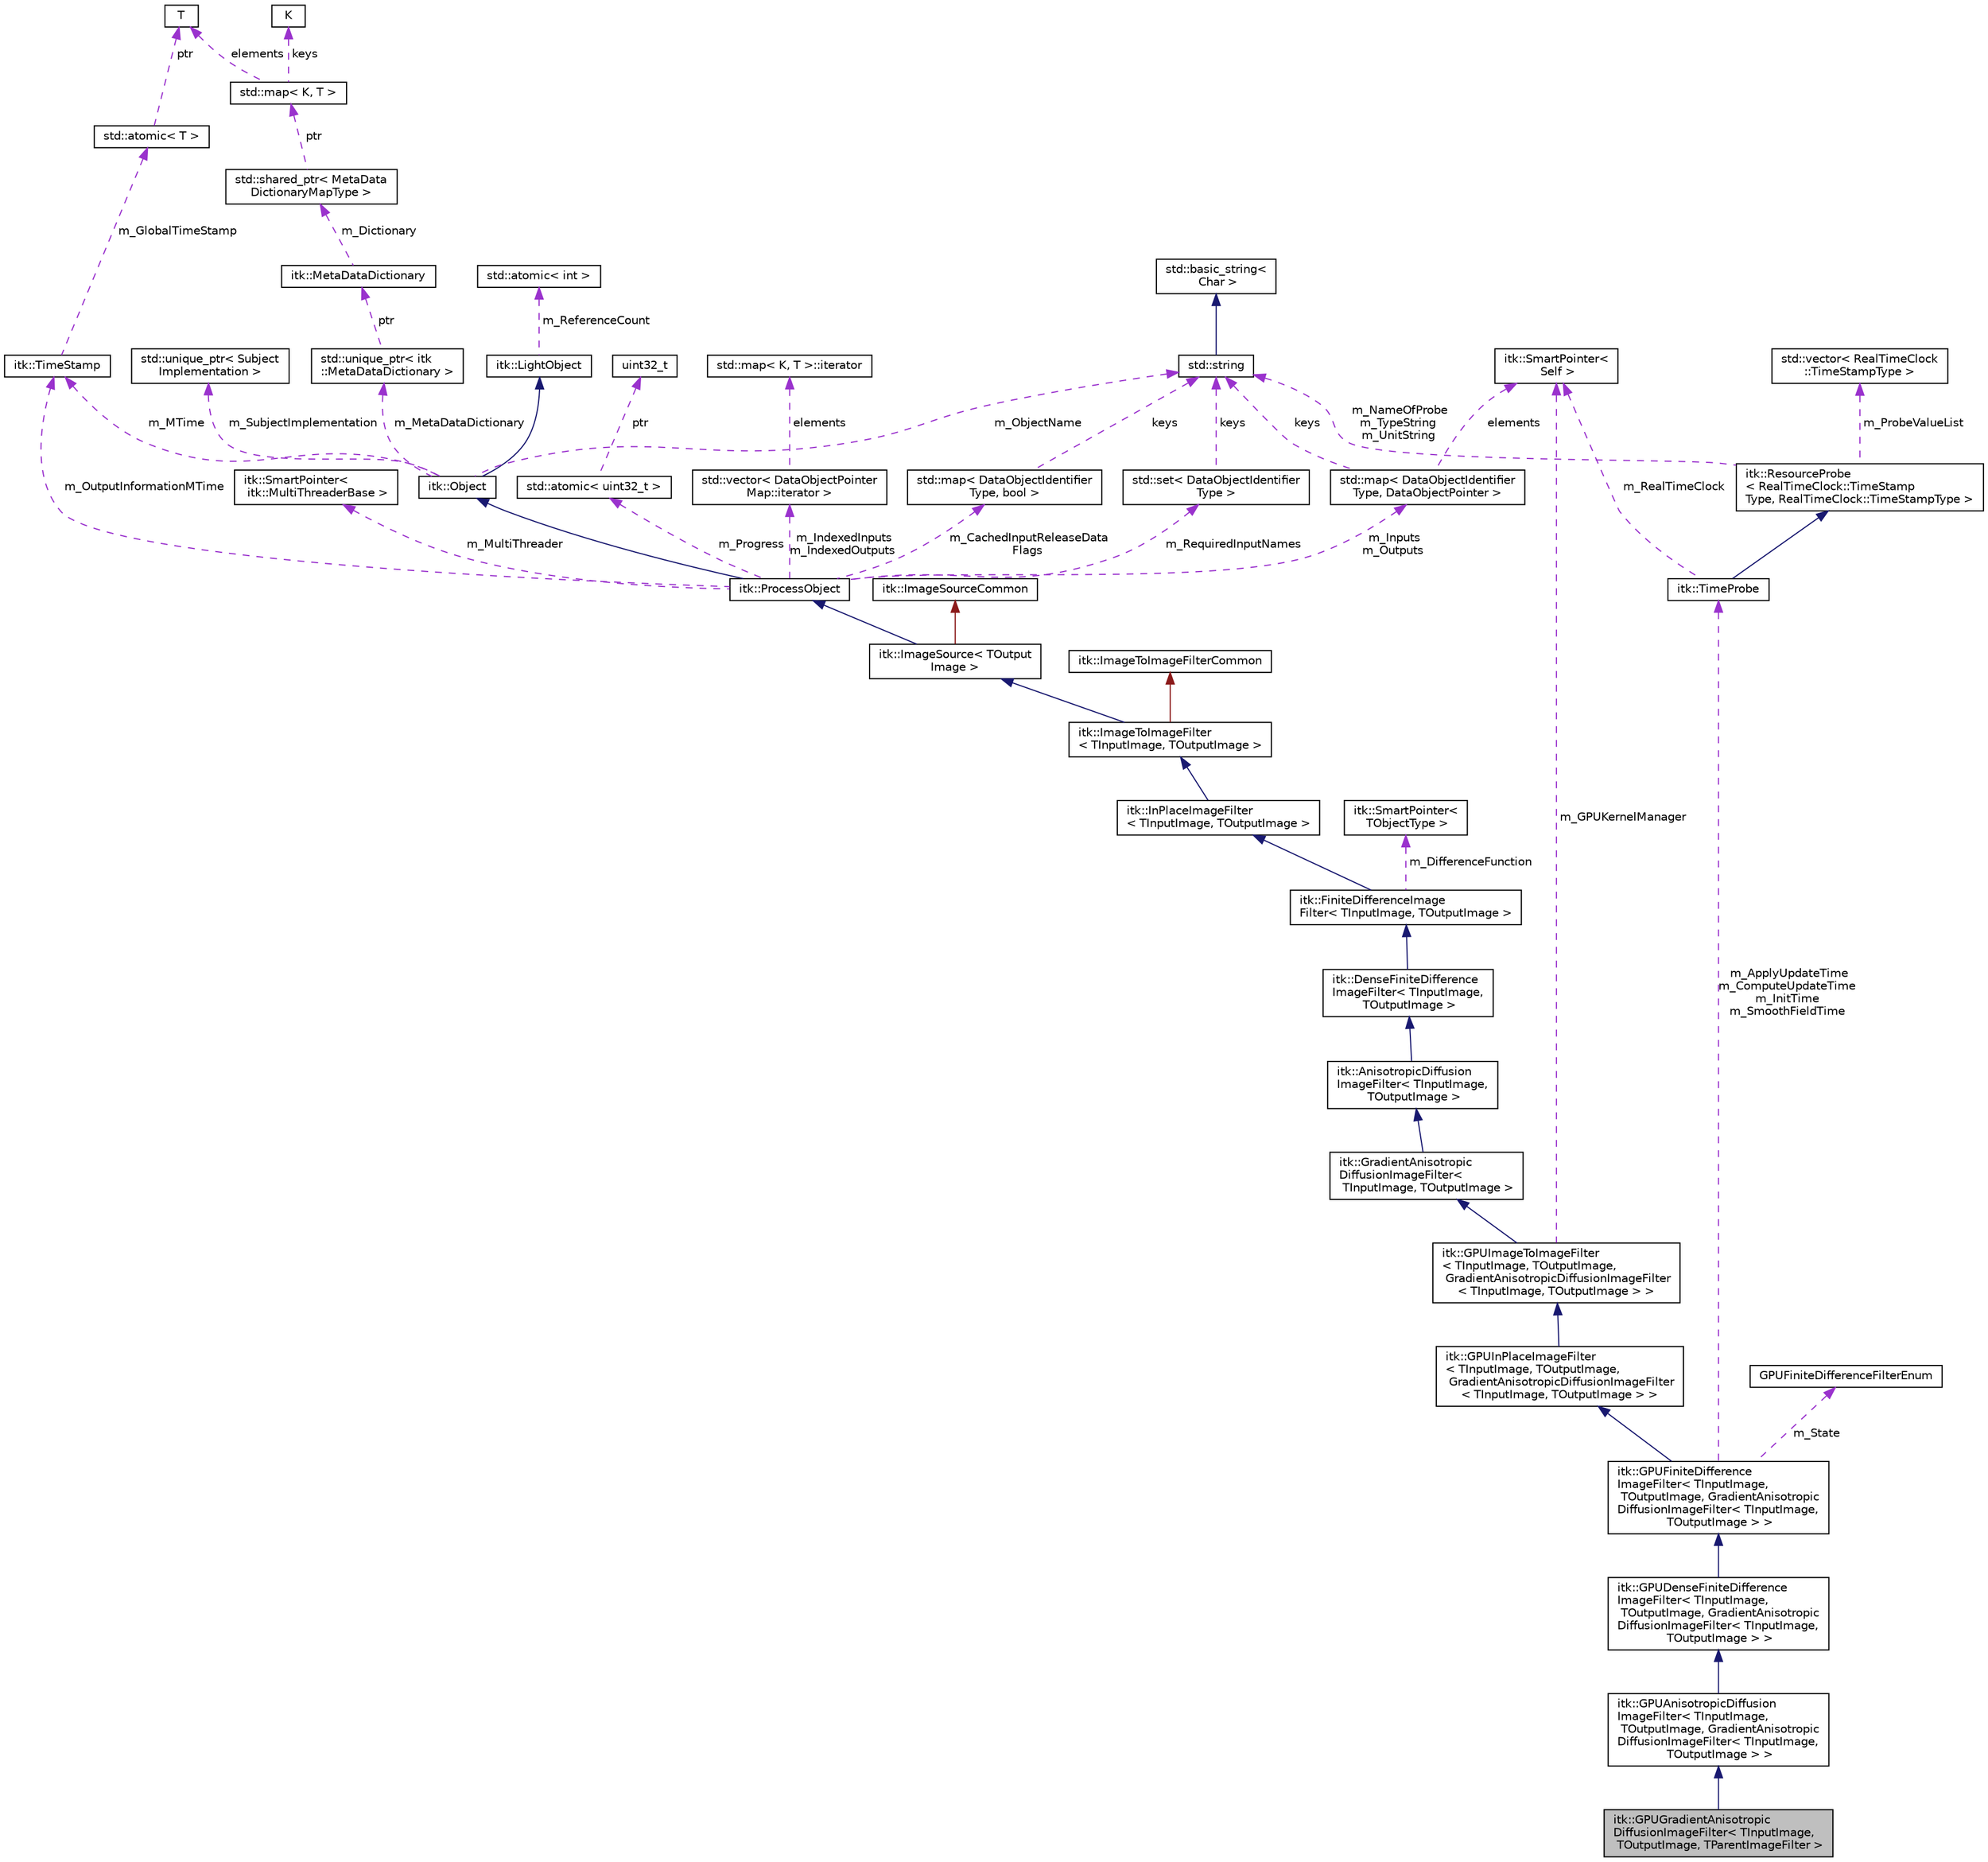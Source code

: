 digraph "itk::GPUGradientAnisotropicDiffusionImageFilter&lt; TInputImage, TOutputImage, TParentImageFilter &gt;"
{
 // LATEX_PDF_SIZE
  edge [fontname="Helvetica",fontsize="10",labelfontname="Helvetica",labelfontsize="10"];
  node [fontname="Helvetica",fontsize="10",shape=record];
  Node1 [label="itk::GPUGradientAnisotropic\lDiffusionImageFilter\< TInputImage,\l TOutputImage, TParentImageFilter \>",height=0.2,width=0.4,color="black", fillcolor="grey75", style="filled", fontcolor="black",tooltip=" "];
  Node2 -> Node1 [dir="back",color="midnightblue",fontsize="10",style="solid",fontname="Helvetica"];
  Node2 [label="itk::GPUAnisotropicDiffusion\lImageFilter\< TInputImage,\l TOutputImage, GradientAnisotropic\lDiffusionImageFilter\< TInputImage,\l TOutputImage \> \>",height=0.2,width=0.4,color="black", fillcolor="white", style="filled",URL="$classitk_1_1GPUAnisotropicDiffusionImageFilter.html",tooltip=" "];
  Node3 -> Node2 [dir="back",color="midnightblue",fontsize="10",style="solid",fontname="Helvetica"];
  Node3 [label="itk::GPUDenseFiniteDifference\lImageFilter\< TInputImage,\l TOutputImage, GradientAnisotropic\lDiffusionImageFilter\< TInputImage,\l TOutputImage \> \>",height=0.2,width=0.4,color="black", fillcolor="white", style="filled",URL="$classitk_1_1GPUDenseFiniteDifferenceImageFilter.html",tooltip=" "];
  Node4 -> Node3 [dir="back",color="midnightblue",fontsize="10",style="solid",fontname="Helvetica"];
  Node4 [label="itk::GPUFiniteDifference\lImageFilter\< TInputImage,\l TOutputImage, GradientAnisotropic\lDiffusionImageFilter\< TInputImage,\l TOutputImage \> \>",height=0.2,width=0.4,color="black", fillcolor="white", style="filled",URL="$classitk_1_1GPUFiniteDifferenceImageFilter.html",tooltip=" "];
  Node5 -> Node4 [dir="back",color="midnightblue",fontsize="10",style="solid",fontname="Helvetica"];
  Node5 [label="itk::GPUInPlaceImageFilter\l\< TInputImage, TOutputImage,\l GradientAnisotropicDiffusionImageFilter\l\< TInputImage, TOutputImage \> \>",height=0.2,width=0.4,color="black", fillcolor="white", style="filled",URL="$classitk_1_1GPUInPlaceImageFilter.html",tooltip=" "];
  Node6 -> Node5 [dir="back",color="midnightblue",fontsize="10",style="solid",fontname="Helvetica"];
  Node6 [label="itk::GPUImageToImageFilter\l\< TInputImage, TOutputImage,\l GradientAnisotropicDiffusionImageFilter\l\< TInputImage, TOutputImage \> \>",height=0.2,width=0.4,color="black", fillcolor="white", style="filled",URL="$classitk_1_1GPUImageToImageFilter.html",tooltip=" "];
  Node7 -> Node6 [dir="back",color="midnightblue",fontsize="10",style="solid",fontname="Helvetica"];
  Node7 [label="itk::GradientAnisotropic\lDiffusionImageFilter\<\l TInputImage, TOutputImage \>",height=0.2,width=0.4,color="black", fillcolor="white", style="filled",URL="$classitk_1_1GradientAnisotropicDiffusionImageFilter.html",tooltip="This filter performs anisotropic diffusion on a scalar itk::Image using the classic Perona-Malik,..."];
  Node8 -> Node7 [dir="back",color="midnightblue",fontsize="10",style="solid",fontname="Helvetica"];
  Node8 [label="itk::AnisotropicDiffusion\lImageFilter\< TInputImage,\l TOutputImage \>",height=0.2,width=0.4,color="black", fillcolor="white", style="filled",URL="$classitk_1_1AnisotropicDiffusionImageFilter.html",tooltip=" "];
  Node9 -> Node8 [dir="back",color="midnightblue",fontsize="10",style="solid",fontname="Helvetica"];
  Node9 [label="itk::DenseFiniteDifference\lImageFilter\< TInputImage,\l TOutputImage \>",height=0.2,width=0.4,color="black", fillcolor="white", style="filled",URL="$classitk_1_1DenseFiniteDifferenceImageFilter.html",tooltip=" "];
  Node10 -> Node9 [dir="back",color="midnightblue",fontsize="10",style="solid",fontname="Helvetica"];
  Node10 [label="itk::FiniteDifferenceImage\lFilter\< TInputImage, TOutputImage \>",height=0.2,width=0.4,color="black", fillcolor="white", style="filled",URL="$classitk_1_1FiniteDifferenceImageFilter.html",tooltip=" "];
  Node11 -> Node10 [dir="back",color="midnightblue",fontsize="10",style="solid",fontname="Helvetica"];
  Node11 [label="itk::InPlaceImageFilter\l\< TInputImage, TOutputImage \>",height=0.2,width=0.4,color="black", fillcolor="white", style="filled",URL="$classitk_1_1InPlaceImageFilter.html",tooltip=" "];
  Node12 -> Node11 [dir="back",color="midnightblue",fontsize="10",style="solid",fontname="Helvetica"];
  Node12 [label="itk::ImageToImageFilter\l\< TInputImage, TOutputImage \>",height=0.2,width=0.4,color="black", fillcolor="white", style="filled",URL="$classitk_1_1ImageToImageFilter.html",tooltip="Base class for filters that take an image as input and produce an image as output."];
  Node13 -> Node12 [dir="back",color="midnightblue",fontsize="10",style="solid",fontname="Helvetica"];
  Node13 [label="itk::ImageSource\< TOutput\lImage \>",height=0.2,width=0.4,color="black", fillcolor="white", style="filled",URL="$classitk_1_1ImageSource.html",tooltip="Base class for all process objects that output image data."];
  Node14 -> Node13 [dir="back",color="midnightblue",fontsize="10",style="solid",fontname="Helvetica"];
  Node14 [label="itk::ProcessObject",height=0.2,width=0.4,color="black", fillcolor="white", style="filled",URL="$classitk_1_1ProcessObject.html",tooltip="The base class for all process objects (source, filters, mappers) in the Insight data processing pipe..."];
  Node15 -> Node14 [dir="back",color="midnightblue",fontsize="10",style="solid",fontname="Helvetica"];
  Node15 [label="itk::Object",height=0.2,width=0.4,color="black", fillcolor="white", style="filled",URL="$classitk_1_1Object.html",tooltip="Base class for most ITK classes."];
  Node16 -> Node15 [dir="back",color="midnightblue",fontsize="10",style="solid",fontname="Helvetica"];
  Node16 [label="itk::LightObject",height=0.2,width=0.4,color="black", fillcolor="white", style="filled",URL="$classitk_1_1LightObject.html",tooltip="Light weight base class for most itk classes."];
  Node17 -> Node16 [dir="back",color="darkorchid3",fontsize="10",style="dashed",label=" m_ReferenceCount" ,fontname="Helvetica"];
  Node17 [label="std::atomic\< int \>",height=0.2,width=0.4,color="black", fillcolor="white", style="filled",tooltip=" "];
  Node18 -> Node15 [dir="back",color="darkorchid3",fontsize="10",style="dashed",label=" m_MTime" ,fontname="Helvetica"];
  Node18 [label="itk::TimeStamp",height=0.2,width=0.4,color="black", fillcolor="white", style="filled",URL="$classitk_1_1TimeStamp.html",tooltip="Generate a unique, increasing time value."];
  Node19 -> Node18 [dir="back",color="darkorchid3",fontsize="10",style="dashed",label=" m_GlobalTimeStamp" ,fontname="Helvetica"];
  Node19 [label="std::atomic\< T \>",height=0.2,width=0.4,color="black", fillcolor="white", style="filled",tooltip=" "];
  Node20 -> Node19 [dir="back",color="darkorchid3",fontsize="10",style="dashed",label=" ptr" ,fontname="Helvetica"];
  Node20 [label="T",height=0.2,width=0.4,color="black", fillcolor="white", style="filled",tooltip=" "];
  Node21 -> Node15 [dir="back",color="darkorchid3",fontsize="10",style="dashed",label=" m_SubjectImplementation" ,fontname="Helvetica"];
  Node21 [label="std::unique_ptr\< Subject\lImplementation \>",height=0.2,width=0.4,color="black", fillcolor="white", style="filled",tooltip=" "];
  Node22 -> Node15 [dir="back",color="darkorchid3",fontsize="10",style="dashed",label=" m_MetaDataDictionary" ,fontname="Helvetica"];
  Node22 [label="std::unique_ptr\< itk\l::MetaDataDictionary \>",height=0.2,width=0.4,color="black", fillcolor="white", style="filled",tooltip=" "];
  Node23 -> Node22 [dir="back",color="darkorchid3",fontsize="10",style="dashed",label=" ptr" ,fontname="Helvetica"];
  Node23 [label="itk::MetaDataDictionary",height=0.2,width=0.4,color="black", fillcolor="white", style="filled",URL="$classitk_1_1MetaDataDictionary.html",tooltip="Provides a mechanism for storing a collection of arbitrary data types."];
  Node24 -> Node23 [dir="back",color="darkorchid3",fontsize="10",style="dashed",label=" m_Dictionary" ,fontname="Helvetica"];
  Node24 [label="std::shared_ptr\< MetaData\lDictionaryMapType \>",height=0.2,width=0.4,color="black", fillcolor="white", style="filled",tooltip=" "];
  Node25 -> Node24 [dir="back",color="darkorchid3",fontsize="10",style="dashed",label=" ptr" ,fontname="Helvetica"];
  Node25 [label="std::map\< K, T \>",height=0.2,width=0.4,color="black", fillcolor="white", style="filled",tooltip=" "];
  Node26 -> Node25 [dir="back",color="darkorchid3",fontsize="10",style="dashed",label=" keys" ,fontname="Helvetica"];
  Node26 [label="K",height=0.2,width=0.4,color="black", fillcolor="white", style="filled",tooltip=" "];
  Node20 -> Node25 [dir="back",color="darkorchid3",fontsize="10",style="dashed",label=" elements" ,fontname="Helvetica"];
  Node27 -> Node15 [dir="back",color="darkorchid3",fontsize="10",style="dashed",label=" m_ObjectName" ,fontname="Helvetica"];
  Node27 [label="std::string",height=0.2,width=0.4,color="black", fillcolor="white", style="filled",tooltip=" "];
  Node28 -> Node27 [dir="back",color="midnightblue",fontsize="10",style="solid",fontname="Helvetica"];
  Node28 [label="std::basic_string\<\l Char \>",height=0.2,width=0.4,color="black", fillcolor="white", style="filled",tooltip=" "];
  Node18 -> Node14 [dir="back",color="darkorchid3",fontsize="10",style="dashed",label=" m_OutputInformationMTime" ,fontname="Helvetica"];
  Node29 -> Node14 [dir="back",color="darkorchid3",fontsize="10",style="dashed",label=" m_Inputs\nm_Outputs" ,fontname="Helvetica"];
  Node29 [label="std::map\< DataObjectIdentifier\lType, DataObjectPointer \>",height=0.2,width=0.4,color="black", fillcolor="white", style="filled",tooltip=" "];
  Node27 -> Node29 [dir="back",color="darkorchid3",fontsize="10",style="dashed",label=" keys" ,fontname="Helvetica"];
  Node30 -> Node29 [dir="back",color="darkorchid3",fontsize="10",style="dashed",label=" elements" ,fontname="Helvetica"];
  Node30 [label="itk::SmartPointer\<\l Self \>",height=0.2,width=0.4,color="black", fillcolor="white", style="filled",URL="$classitk_1_1SmartPointer.html",tooltip=" "];
  Node31 -> Node14 [dir="back",color="darkorchid3",fontsize="10",style="dashed",label=" m_IndexedInputs\nm_IndexedOutputs" ,fontname="Helvetica"];
  Node31 [label="std::vector\< DataObjectPointer\lMap::iterator \>",height=0.2,width=0.4,color="black", fillcolor="white", style="filled",tooltip=" "];
  Node32 -> Node31 [dir="back",color="darkorchid3",fontsize="10",style="dashed",label=" elements" ,fontname="Helvetica"];
  Node32 [label="std::map\< K, T \>::iterator",height=0.2,width=0.4,color="black", fillcolor="white", style="filled",tooltip=" "];
  Node33 -> Node14 [dir="back",color="darkorchid3",fontsize="10",style="dashed",label=" m_CachedInputReleaseData\lFlags" ,fontname="Helvetica"];
  Node33 [label="std::map\< DataObjectIdentifier\lType, bool \>",height=0.2,width=0.4,color="black", fillcolor="white", style="filled",tooltip=" "];
  Node27 -> Node33 [dir="back",color="darkorchid3",fontsize="10",style="dashed",label=" keys" ,fontname="Helvetica"];
  Node34 -> Node14 [dir="back",color="darkorchid3",fontsize="10",style="dashed",label=" m_RequiredInputNames" ,fontname="Helvetica"];
  Node34 [label="std::set\< DataObjectIdentifier\lType \>",height=0.2,width=0.4,color="black", fillcolor="white", style="filled",tooltip=" "];
  Node27 -> Node34 [dir="back",color="darkorchid3",fontsize="10",style="dashed",label=" keys" ,fontname="Helvetica"];
  Node35 -> Node14 [dir="back",color="darkorchid3",fontsize="10",style="dashed",label=" m_Progress" ,fontname="Helvetica"];
  Node35 [label="std::atomic\< uint32_t \>",height=0.2,width=0.4,color="black", fillcolor="white", style="filled",tooltip=" "];
  Node36 -> Node35 [dir="back",color="darkorchid3",fontsize="10",style="dashed",label=" ptr" ,fontname="Helvetica"];
  Node36 [label="uint32_t",height=0.2,width=0.4,color="black", fillcolor="white", style="filled",tooltip=" "];
  Node37 -> Node14 [dir="back",color="darkorchid3",fontsize="10",style="dashed",label=" m_MultiThreader" ,fontname="Helvetica"];
  Node37 [label="itk::SmartPointer\<\l itk::MultiThreaderBase \>",height=0.2,width=0.4,color="black", fillcolor="white", style="filled",URL="$classitk_1_1SmartPointer.html",tooltip=" "];
  Node38 -> Node13 [dir="back",color="firebrick4",fontsize="10",style="solid",fontname="Helvetica"];
  Node38 [label="itk::ImageSourceCommon",height=0.2,width=0.4,color="black", fillcolor="white", style="filled",URL="$structitk_1_1ImageSourceCommon.html",tooltip="Secondary base class of ImageSource common between templates."];
  Node39 -> Node12 [dir="back",color="firebrick4",fontsize="10",style="solid",fontname="Helvetica"];
  Node39 [label="itk::ImageToImageFilterCommon",height=0.2,width=0.4,color="black", fillcolor="white", style="filled",URL="$classitk_1_1ImageToImageFilterCommon.html",tooltip="Secondary base class of ImageToImageFilter common between templates."];
  Node40 -> Node10 [dir="back",color="darkorchid3",fontsize="10",style="dashed",label=" m_DifferenceFunction" ,fontname="Helvetica"];
  Node40 [label="itk::SmartPointer\<\l TObjectType \>",height=0.2,width=0.4,color="black", fillcolor="white", style="filled",URL="$classitk_1_1SmartPointer.html",tooltip="Implements transparent reference counting."];
  Node30 -> Node6 [dir="back",color="darkorchid3",fontsize="10",style="dashed",label=" m_GPUKernelManager" ,fontname="Helvetica"];
  Node41 -> Node4 [dir="back",color="darkorchid3",fontsize="10",style="dashed",label=" m_ApplyUpdateTime\nm_ComputeUpdateTime\nm_InitTime\nm_SmoothFieldTime" ,fontname="Helvetica"];
  Node41 [label="itk::TimeProbe",height=0.2,width=0.4,color="black", fillcolor="white", style="filled",URL="$classitk_1_1TimeProbe.html",tooltip="Computes the time passed between two points in code."];
  Node42 -> Node41 [dir="back",color="midnightblue",fontsize="10",style="solid",fontname="Helvetica"];
  Node42 [label="itk::ResourceProbe\l\< RealTimeClock::TimeStamp\lType, RealTimeClock::TimeStampType \>",height=0.2,width=0.4,color="black", fillcolor="white", style="filled",URL="$classitk_1_1ResourceProbe.html",tooltip=" "];
  Node43 -> Node42 [dir="back",color="darkorchid3",fontsize="10",style="dashed",label=" m_ProbeValueList" ,fontname="Helvetica"];
  Node43 [label="std::vector\< RealTimeClock\l::TimeStampType \>",height=0.2,width=0.4,color="black", fillcolor="white", style="filled",tooltip=" "];
  Node27 -> Node42 [dir="back",color="darkorchid3",fontsize="10",style="dashed",label=" m_NameOfProbe\nm_TypeString\nm_UnitString" ,fontname="Helvetica"];
  Node30 -> Node41 [dir="back",color="darkorchid3",fontsize="10",style="dashed",label=" m_RealTimeClock" ,fontname="Helvetica"];
  Node44 -> Node4 [dir="back",color="darkorchid3",fontsize="10",style="dashed",label=" m_State" ,fontname="Helvetica"];
  Node44 [label="GPUFiniteDifferenceFilterEnum",height=0.2,width=0.4,color="black", fillcolor="white", style="filled",URL="$classGPUFiniteDifferenceFilterEnum.html",tooltip=" "];
}

